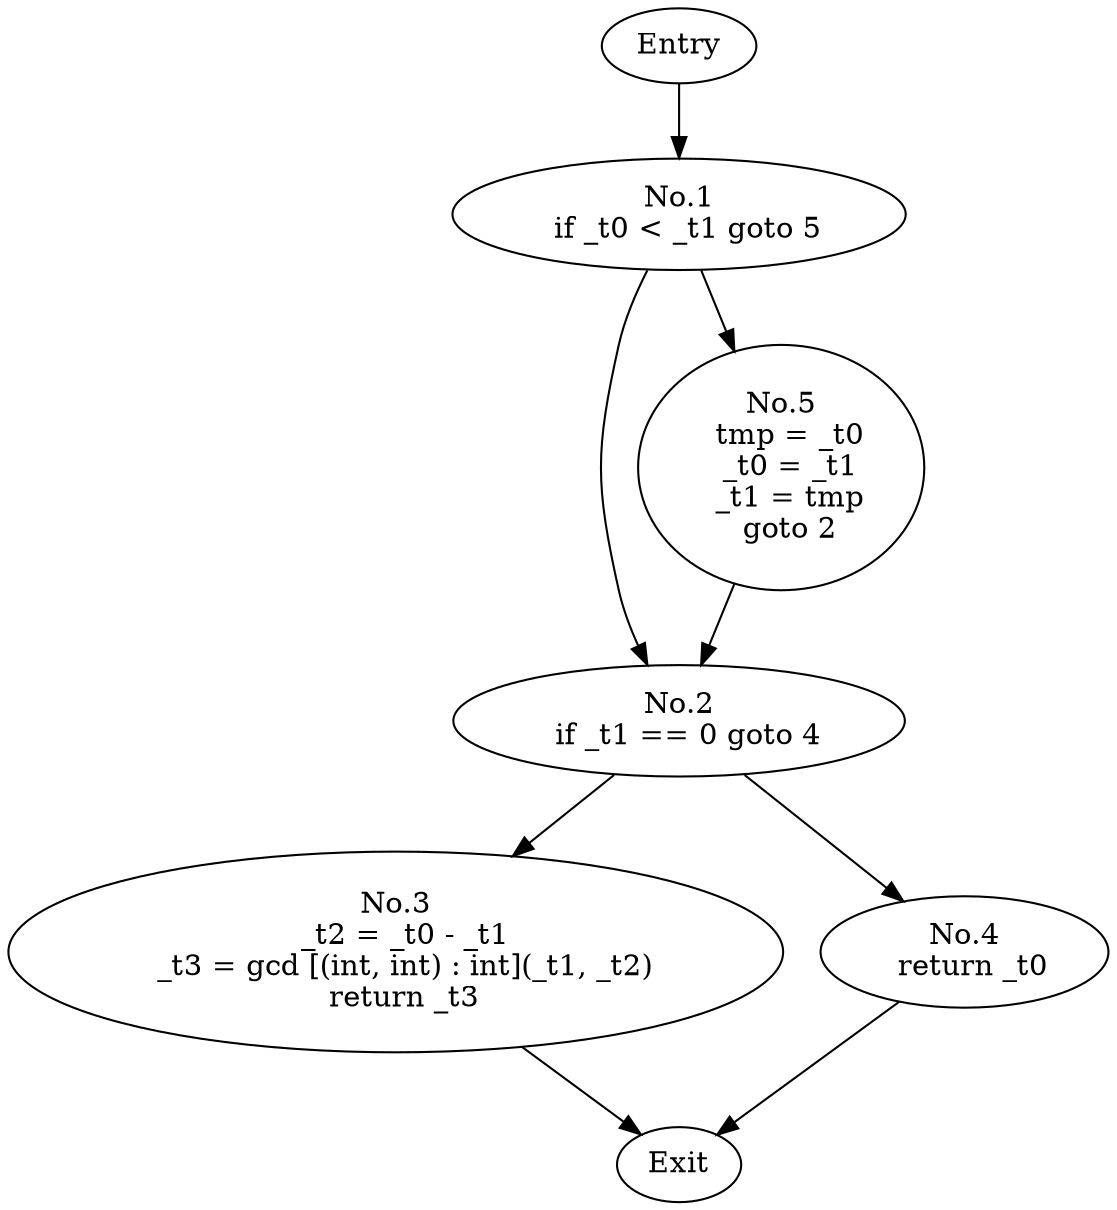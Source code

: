 digraph gcd {
	"Entry
"->"No.1
  if _t0 < _t1 goto 5
";
	"No.1
  if _t0 < _t1 goto 5
"->"No.2
  if _t1 == 0 goto 4
";
	"No.2
  if _t1 == 0 goto 4
"->"No.3
  _t2 = _t0 - _t1
  _t3 = gcd [(int, int) : int](_t1, _t2)
  return _t3
";
	"No.3
  _t2 = _t0 - _t1
  _t3 = gcd [(int, int) : int](_t1, _t2)
  return _t3
"->"Exit
";
	"No.2
  if _t1 == 0 goto 4
"->"No.4
  return _t0
";
	"No.4
  return _t0
"->"Exit
";
	"No.1
  if _t0 < _t1 goto 5
"->"No.5
  tmp = _t0
  _t0 = _t1
  _t1 = tmp
  goto 2
";
	"No.5
  tmp = _t0
  _t0 = _t1
  _t1 = tmp
  goto 2
"->"No.2
  if _t1 == 0 goto 4
";
}